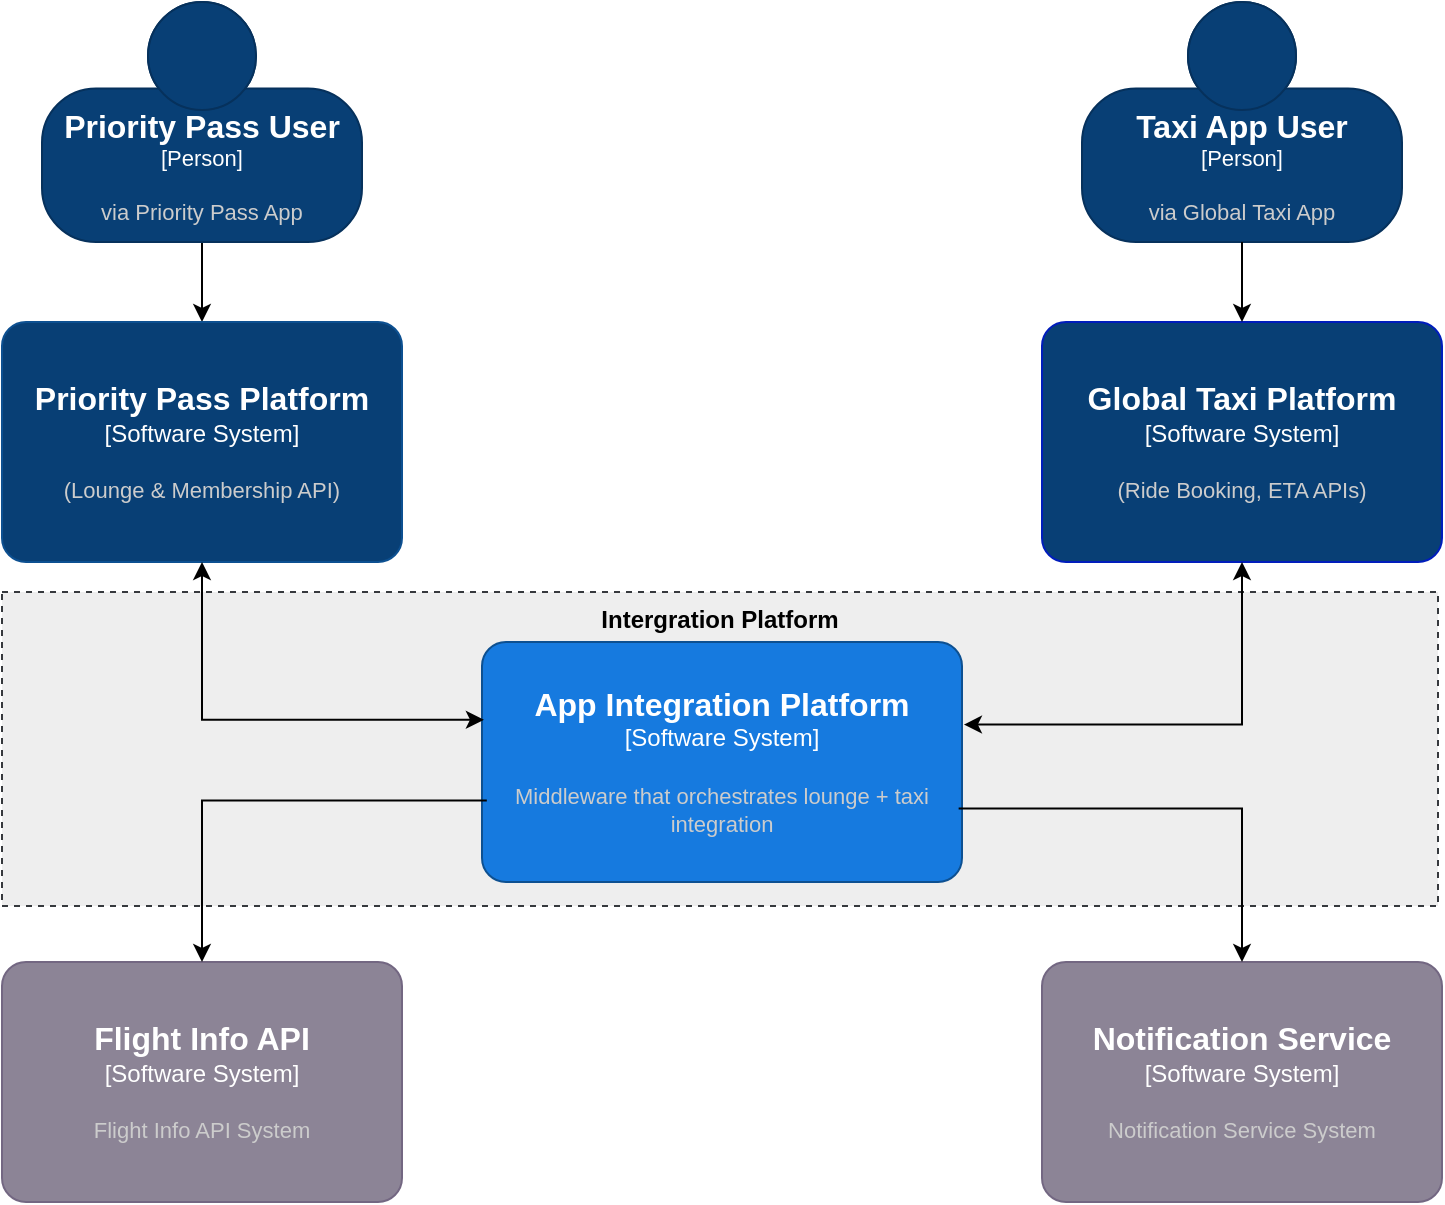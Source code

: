 <mxfile version="26.2.15" pages="3">
  <diagram name="Context" id="yVrRE9U0xkHryNs1dpXu">
    <mxGraphModel dx="1252" dy="784" grid="0" gridSize="10" guides="1" tooltips="1" connect="1" arrows="1" fold="1" page="1" pageScale="1" pageWidth="850" pageHeight="1100" math="0" shadow="0">
      <root>
        <mxCell id="0" />
        <mxCell id="1" parent="0" />
        <mxCell id="dwTEiR7a0EwV-tJmiW7N-1" value="Intergration Platform" style="rounded=0;whiteSpace=wrap;html=1;fillColor=#eeeeee;strokeColor=#36393d;dashed=1;verticalAlign=top;fontStyle=1" vertex="1" parent="1">
          <mxGeometry x="40" y="335" width="718" height="157" as="geometry" />
        </mxCell>
        <mxCell id="MIZiyKc636VFzg8JrYek-9" style="edgeStyle=orthogonalEdgeStyle;rounded=0;orthogonalLoop=1;jettySize=auto;html=1;" parent="1" source="MIZiyKc636VFzg8JrYek-2" target="MIZiyKc636VFzg8JrYek-5" edge="1">
          <mxGeometry relative="1" as="geometry" />
        </mxCell>
        <object placeholders="1" c4Name="Priority Pass User" c4Type="Person" c4Description="via Priority Pass App" label="&lt;font style=&quot;font-size: 16px&quot;&gt;&lt;b&gt;%c4Name%&lt;/b&gt;&lt;/font&gt;&lt;div&gt;[%c4Type%]&lt;/div&gt;&lt;br&gt;&lt;div&gt;&lt;font style=&quot;font-size: 11px&quot;&gt;&lt;font color=&quot;#cccccc&quot;&gt;%c4Description%&lt;/font&gt;&lt;/div&gt;" id="MIZiyKc636VFzg8JrYek-2">
          <mxCell style="html=1;fontSize=11;dashed=0;whiteSpace=wrap;fillColor=#083F75;strokeColor=#06315C;fontColor=#ffffff;shape=mxgraph.c4.person2;align=center;metaEdit=1;points=[[0.5,0,0],[1,0.5,0],[1,0.75,0],[0.75,1,0],[0.5,1,0],[0.25,1,0],[0,0.75,0],[0,0.5,0]];resizable=1;" parent="1" vertex="1">
            <mxGeometry x="60" y="40" width="160" height="120" as="geometry" />
          </mxCell>
        </object>
        <object placeholders="1" c4Name="App Integration Platform" c4Type="Software System" c4Description="Middleware that orchestrates lounge + taxi integration" label="&lt;font style=&quot;font-size: 16px&quot;&gt;&lt;b&gt;%c4Name%&lt;/b&gt;&lt;/font&gt;&lt;div&gt;[%c4Type%]&lt;/div&gt;&lt;br&gt;&lt;div&gt;&lt;font style=&quot;font-size: 11px&quot;&gt;&lt;font color=&quot;#cccccc&quot;&gt;%c4Description%&lt;/font&gt;&lt;/div&gt;" id="MIZiyKc636VFzg8JrYek-4">
          <mxCell style="rounded=1;whiteSpace=wrap;html=1;labelBackgroundColor=none;fillColor=light-dark(#167adf, #3294f3);fontColor=#ffffff;align=center;arcSize=10;strokeColor=#0D5091;metaEdit=1;resizable=1;points=[[0.25,0,0],[0.5,0,0],[0.75,0,0],[1,0.25,0],[1,0.5,0],[1,0.75,0],[0.75,1,0],[0.5,1,0],[0.25,1,0],[0,0.75,0],[0,0.5,0],[0,0.25,0]];" parent="1" vertex="1">
            <mxGeometry x="280" y="360" width="240" height="120" as="geometry" />
          </mxCell>
        </object>
        <object placeholders="1" c4Name="Priority Pass Platform" c4Type="Software System" c4Description="(Lounge &amp; Membership API)" label="&lt;font style=&quot;font-size: 16px&quot;&gt;&lt;b&gt;%c4Name%&lt;/b&gt;&lt;/font&gt;&lt;div&gt;[%c4Type%]&lt;/div&gt;&lt;br&gt;&lt;div&gt;&lt;font style=&quot;font-size: 11px&quot;&gt;&lt;font color=&quot;#cccccc&quot;&gt;%c4Description%&lt;/font&gt;&lt;/div&gt;" id="MIZiyKc636VFzg8JrYek-5">
          <mxCell style="rounded=1;whiteSpace=wrap;html=1;labelBackgroundColor=none;fillColor=light-dark(#083f75, #69aef2);fontColor=#ffffff;align=center;arcSize=10;strokeColor=#0D5091;metaEdit=1;resizable=1;points=[[0.25,0,0],[0.5,0,0],[0.75,0,0],[1,0.25,0],[1,0.5,0],[1,0.75,0],[0.75,1,0],[0.5,1,0],[0.25,1,0],[0,0.75,0],[0,0.5,0],[0,0.25,0]];verticalAlign=middle;fontFamily=Helvetica;fontSize=12;" parent="1" vertex="1">
            <mxGeometry x="40" y="200" width="200" height="120" as="geometry" />
          </mxCell>
        </object>
        <object placeholders="1" c4Name="Global Taxi Platform" c4Type="Software System" c4Description="(Ride Booking, ETA APIs)" label="&lt;font style=&quot;font-size: 16px&quot;&gt;&lt;b&gt;%c4Name%&lt;/b&gt;&lt;/font&gt;&lt;div&gt;[%c4Type%]&lt;/div&gt;&lt;br&gt;&lt;div&gt;&lt;font style=&quot;font-size: 11px&quot;&gt;&lt;font color=&quot;#cccccc&quot;&gt;%c4Description%&lt;/font&gt;&lt;/div&gt;" id="MIZiyKc636VFzg8JrYek-7">
          <mxCell style="rounded=1;whiteSpace=wrap;html=1;labelBackgroundColor=none;fillColor=light-dark(#083f75, #6db2ff);fontColor=#ffffff;align=center;arcSize=10;strokeColor=#001DBC;metaEdit=1;resizable=1;points=[[0.25,0,0],[0.5,0,0],[0.75,0,0],[1,0.25,0],[1,0.5,0],[1,0.75,0],[0.75,1,0],[0.5,1,0],[0.25,1,0],[0,0.75,0],[0,0.5,0],[0,0.25,0]];verticalAlign=middle;fontFamily=Helvetica;fontSize=12;" parent="1" vertex="1">
            <mxGeometry x="560" y="200" width="200" height="120" as="geometry" />
          </mxCell>
        </object>
        <object placeholders="1" c4Name="Taxi App User" c4Type="Person" c4Description="via Global Taxi App" label="&lt;font style=&quot;font-size: 16px&quot;&gt;&lt;b&gt;%c4Name%&lt;/b&gt;&lt;/font&gt;&lt;div&gt;[%c4Type%]&lt;/div&gt;&lt;br&gt;&lt;div&gt;&lt;font style=&quot;font-size: 11px&quot;&gt;&lt;font color=&quot;#cccccc&quot;&gt;%c4Description%&lt;/font&gt;&lt;/div&gt;" id="MIZiyKc636VFzg8JrYek-8">
          <mxCell style="html=1;fontSize=11;dashed=0;whiteSpace=wrap;fillColor=#083F75;strokeColor=#06315C;fontColor=#ffffff;shape=mxgraph.c4.person2;align=center;metaEdit=1;points=[[0.5,0,0],[1,0.5,0],[1,0.75,0],[0.75,1,0],[0.5,1,0],[0.25,1,0],[0,0.75,0],[0,0.5,0]];resizable=1;" parent="1" vertex="1">
            <mxGeometry x="580" y="40" width="160" height="120" as="geometry" />
          </mxCell>
        </object>
        <mxCell id="MIZiyKc636VFzg8JrYek-11" style="edgeStyle=orthogonalEdgeStyle;rounded=0;orthogonalLoop=1;jettySize=auto;html=1;entryX=0.004;entryY=0.324;entryDx=0;entryDy=0;entryPerimeter=0;startArrow=classic;startFill=1;exitX=0.5;exitY=1;exitDx=0;exitDy=0;exitPerimeter=0;" parent="1" source="MIZiyKc636VFzg8JrYek-5" target="MIZiyKc636VFzg8JrYek-4" edge="1">
          <mxGeometry relative="1" as="geometry" />
        </mxCell>
        <mxCell id="MIZiyKc636VFzg8JrYek-12" style="edgeStyle=orthogonalEdgeStyle;rounded=0;orthogonalLoop=1;jettySize=auto;html=1;entryX=0.5;entryY=0;entryDx=0;entryDy=0;entryPerimeter=0;" parent="1" source="MIZiyKc636VFzg8JrYek-8" target="MIZiyKc636VFzg8JrYek-7" edge="1">
          <mxGeometry relative="1" as="geometry" />
        </mxCell>
        <object placeholders="1" c4Name="Flight Info API" c4Type="Software System" c4Description="Flight Info API System" label="&lt;font style=&quot;font-size: 16px&quot;&gt;&lt;b&gt;%c4Name%&lt;/b&gt;&lt;/font&gt;&lt;div&gt;[%c4Type%]&lt;/div&gt;&lt;br&gt;&lt;div&gt;&lt;font style=&quot;font-size: 11px&quot;&gt;&lt;font color=&quot;#cccccc&quot;&gt;%c4Description%&lt;/font&gt;&lt;/div&gt;" id="MIZiyKc636VFzg8JrYek-13">
          <mxCell style="rounded=1;whiteSpace=wrap;html=1;labelBackgroundColor=none;fillColor=#8C8496;fontColor=#ffffff;align=center;arcSize=10;strokeColor=#736782;metaEdit=1;resizable=1;points=[[0.25,0,0],[0.5,0,0],[0.75,0,0],[1,0.25,0],[1,0.5,0],[1,0.75,0],[0.75,1,0],[0.5,1,0],[0.25,1,0],[0,0.75,0],[0,0.5,0],[0,0.25,0]];" parent="1" vertex="1">
            <mxGeometry x="40" y="520" width="200" height="120" as="geometry" />
          </mxCell>
        </object>
        <object placeholders="1" c4Name="Notification Service" c4Type="Software System" c4Description="Notification Service System" label="&lt;font style=&quot;font-size: 16px&quot;&gt;&lt;b&gt;%c4Name%&lt;/b&gt;&lt;/font&gt;&lt;div&gt;[%c4Type%]&lt;/div&gt;&lt;br&gt;&lt;div&gt;&lt;font style=&quot;font-size: 11px&quot;&gt;&lt;font color=&quot;#cccccc&quot;&gt;%c4Description%&lt;/font&gt;&lt;/div&gt;" id="MIZiyKc636VFzg8JrYek-14">
          <mxCell style="rounded=1;whiteSpace=wrap;html=1;labelBackgroundColor=none;fillColor=#8C8496;fontColor=#ffffff;align=center;arcSize=10;strokeColor=#736782;metaEdit=1;resizable=1;points=[[0.25,0,0],[0.5,0,0],[0.75,0,0],[1,0.25,0],[1,0.5,0],[1,0.75,0],[0.75,1,0],[0.5,1,0],[0.25,1,0],[0,0.75,0],[0,0.5,0],[0,0.25,0]];" parent="1" vertex="1">
            <mxGeometry x="560" y="520" width="200" height="120" as="geometry" />
          </mxCell>
        </object>
        <mxCell id="MIZiyKc636VFzg8JrYek-16" style="edgeStyle=orthogonalEdgeStyle;rounded=0;orthogonalLoop=1;jettySize=auto;html=1;entryX=0.5;entryY=0;entryDx=0;entryDy=0;entryPerimeter=0;exitX=0.993;exitY=0.694;exitDx=0;exitDy=0;exitPerimeter=0;" parent="1" source="MIZiyKc636VFzg8JrYek-4" target="MIZiyKc636VFzg8JrYek-14" edge="1">
          <mxGeometry relative="1" as="geometry" />
        </mxCell>
        <mxCell id="MIZiyKc636VFzg8JrYek-17" style="edgeStyle=orthogonalEdgeStyle;rounded=0;orthogonalLoop=1;jettySize=auto;html=1;exitX=0.01;exitY=0.66;exitDx=0;exitDy=0;exitPerimeter=0;entryX=0.5;entryY=0;entryDx=0;entryDy=0;entryPerimeter=0;" parent="1" source="MIZiyKc636VFzg8JrYek-4" target="MIZiyKc636VFzg8JrYek-13" edge="1">
          <mxGeometry relative="1" as="geometry" />
        </mxCell>
        <mxCell id="MIZiyKc636VFzg8JrYek-18" style="edgeStyle=orthogonalEdgeStyle;rounded=0;orthogonalLoop=1;jettySize=auto;html=1;entryX=1.004;entryY=0.344;entryDx=0;entryDy=0;entryPerimeter=0;exitX=0.5;exitY=1;exitDx=0;exitDy=0;exitPerimeter=0;startArrow=classic;startFill=1;" parent="1" source="MIZiyKc636VFzg8JrYek-7" target="MIZiyKc636VFzg8JrYek-4" edge="1">
          <mxGeometry relative="1" as="geometry" />
        </mxCell>
      </root>
    </mxGraphModel>
  </diagram>
  <diagram name="Container-Diagram" id="QTWIF_uvTh-P5eCi1F5J">
    <mxGraphModel dx="1873" dy="922" grid="0" gridSize="10" guides="1" tooltips="1" connect="1" arrows="1" fold="1" page="0" pageScale="1" pageWidth="850" pageHeight="1100" math="0" shadow="0">
      <root>
        <mxCell id="iaBq63HRWIzzUxnHoeDe-0" />
        <mxCell id="iaBq63HRWIzzUxnHoeDe-1" parent="iaBq63HRWIzzUxnHoeDe-0" />
        <mxCell id="J3R2VgDhajD4dBMp-8DX-2" value="&lt;b&gt;&lt;font style=&quot;font-size: 16px;&quot;&gt;App Integration Platform&lt;/font&gt;&lt;/b&gt;" style="rounded=0;whiteSpace=wrap;html=1;verticalAlign=top;fillColor=#f5f5f5;fontColor=#333333;strokeColor=#666666;strokeWidth=0.5;align=left;" parent="iaBq63HRWIzzUxnHoeDe-1" vertex="1">
          <mxGeometry x="-8" y="199" width="880" height="610" as="geometry" />
        </mxCell>
        <object placeholders="1" c4Name="Priority Pass Platform" c4Type="Software System" c4Description="" label="&lt;font style=&quot;font-size: 16px&quot;&gt;&lt;b&gt;%c4Name%&lt;/b&gt;&lt;/font&gt;&lt;div&gt;[%c4Type%]&lt;/div&gt;&lt;br&gt;&lt;div&gt;&lt;font style=&quot;font-size: 11px&quot;&gt;&lt;font color=&quot;#cccccc&quot;&gt;%c4Description%&lt;/font&gt;&lt;/div&gt;" id="iaBq63HRWIzzUxnHoeDe-5">
          <mxCell style="rounded=1;whiteSpace=wrap;html=1;labelBackgroundColor=none;fillColor=#1061B0;fontColor=#ffffff;align=center;arcSize=10;strokeColor=#0D5091;metaEdit=1;resizable=1;points=[[0.25,0,0],[0.5,0,0],[0.75,0,0],[1,0.25,0],[1,0.5,0],[1,0.75,0],[0.75,1,0],[0.5,1,0],[0.25,1,0],[0,0.75,0],[0,0.5,0],[0,0.25,0]];verticalAlign=middle;fontFamily=Helvetica;fontSize=12;" parent="iaBq63HRWIzzUxnHoeDe-1" vertex="1">
            <mxGeometry x="40" y="40" width="160" height="80" as="geometry" />
          </mxCell>
        </object>
        <object placeholders="1" c4Name="Global Taxi Platform" c4Type="Software System" c4Description="" label="&lt;font style=&quot;font-size: 16px&quot;&gt;&lt;b&gt;%c4Name%&lt;/b&gt;&lt;/font&gt;&lt;div&gt;[%c4Type%]&lt;/div&gt;&lt;br&gt;&lt;div&gt;&lt;font style=&quot;font-size: 11px&quot;&gt;&lt;font color=&quot;#cccccc&quot;&gt;%c4Description%&lt;/font&gt;&lt;/div&gt;" id="iaBq63HRWIzzUxnHoeDe-6">
          <mxCell style="rounded=1;whiteSpace=wrap;html=1;labelBackgroundColor=none;fillColor=#1061B0;fontColor=#ffffff;align=center;arcSize=10;strokeColor=#0D5091;metaEdit=1;resizable=1;points=[[0.25,0,0],[0.5,0,0],[0.75,0,0],[1,0.25,0],[1,0.5,0],[1,0.75,0],[0.75,1,0],[0.5,1,0],[0.25,1,0],[0,0.75,0],[0,0.5,0],[0,0.25,0]];verticalAlign=middle;fontFamily=Helvetica;fontSize=12;" parent="iaBq63HRWIzzUxnHoeDe-1" vertex="1">
            <mxGeometry x="638" y="40" width="160" height="80" as="geometry" />
          </mxCell>
        </object>
        <object placeholders="1" c4Name="Flight Info API" c4Type="Software System" c4Description="" label="&lt;font style=&quot;font-size: 16px&quot;&gt;&lt;b&gt;%c4Name%&lt;/b&gt;&lt;/font&gt;&lt;div&gt;[%c4Type%]&lt;/div&gt;&lt;br&gt;&lt;div&gt;&lt;font style=&quot;font-size: 11px&quot;&gt;&lt;font color=&quot;#cccccc&quot;&gt;%c4Description%&lt;/font&gt;&lt;/div&gt;" id="iaBq63HRWIzzUxnHoeDe-10">
          <mxCell style="rounded=1;whiteSpace=wrap;html=1;labelBackgroundColor=none;fillColor=#8C8496;fontColor=#ffffff;align=center;arcSize=10;strokeColor=#736782;metaEdit=1;resizable=1;points=[[0.25,0,0],[0.5,0,0],[0.75,0,0],[1,0.25,0],[1,0.5,0],[1,0.75,0],[0.75,1,0],[0.5,1,0],[0.25,1,0],[0,0.75,0],[0,0.5,0],[0,0.25,0]];" parent="iaBq63HRWIzzUxnHoeDe-1" vertex="1">
            <mxGeometry x="60" y="841" width="160" height="80" as="geometry" />
          </mxCell>
        </object>
        <object placeholders="1" c4Name="Notification Service" c4Type="Software System" c4Description="" label="&lt;font style=&quot;font-size: 16px&quot;&gt;&lt;b&gt;%c4Name%&lt;/b&gt;&lt;/font&gt;&lt;div&gt;[%c4Type%]&lt;/div&gt;&lt;br&gt;&lt;div&gt;&lt;font style=&quot;font-size: 11px&quot;&gt;&lt;font color=&quot;#cccccc&quot;&gt;%c4Description%&lt;/font&gt;&lt;/div&gt;" id="iaBq63HRWIzzUxnHoeDe-11">
          <mxCell style="rounded=1;whiteSpace=wrap;html=1;labelBackgroundColor=none;fillColor=#8C8496;fontColor=#ffffff;align=center;arcSize=10;strokeColor=#736782;metaEdit=1;resizable=1;points=[[0.25,0,0],[0.5,0,0],[0.75,0,0],[1,0.25,0],[1,0.5,0],[1,0.75,0],[0.75,1,0],[0.5,1,0],[0.25,1,0],[0,0.75,0],[0,0.5,0],[0,0.25,0]];" parent="iaBq63HRWIzzUxnHoeDe-1" vertex="1">
            <mxGeometry x="640" y="841" width="160" height="80" as="geometry" />
          </mxCell>
        </object>
        <object placeholders="1" c4Name="API Gateway" c4Type="Container" c4Technology="e.g. AWS API Gateway" c4Description="Entry point for all external integrations; handles auth/routing" label="&lt;font style=&quot;font-size: 16px&quot;&gt;&lt;b&gt;%c4Name%&lt;/b&gt;&lt;/font&gt;&lt;div&gt;[%c4Type%: %c4Technology%]&lt;/div&gt;&lt;br&gt;&lt;div&gt;&lt;font style=&quot;font-size: 11px&quot;&gt;&lt;font color=&quot;#E6E6E6&quot;&gt;%c4Description%&lt;/font&gt;&lt;/div&gt;" id="J3R2VgDhajD4dBMp-8DX-3">
          <mxCell style="rounded=1;whiteSpace=wrap;html=1;fontSize=11;labelBackgroundColor=none;fillColor=#23A2D9;fontColor=#ffffff;align=center;arcSize=10;strokeColor=#0E7DAD;metaEdit=1;resizable=1;points=[[0.25,0,0],[0.5,0,0],[0.75,0,0],[1,0.25,0],[1,0.5,0],[1,0.75,0],[0.75,1,0],[0.5,1,0],[0.25,1,0],[0,0.75,0],[0,0.5,0],[0,0.25,0]];" parent="iaBq63HRWIzzUxnHoeDe-1" vertex="1">
            <mxGeometry x="320" y="360" width="200" height="80" as="geometry" />
          </mxCell>
        </object>
        <object placeholders="1" c4Name="Authentication Service&#x9;" c4Type="Container" c4Technology="e.g. AWS Incognito" c4Description="Manages user/system authentication" label="&lt;font style=&quot;font-size: 16px&quot;&gt;&lt;b&gt;%c4Name%&lt;/b&gt;&lt;/font&gt;&lt;div&gt;[%c4Type%: %c4Technology%]&lt;/div&gt;&lt;br&gt;&lt;div&gt;&lt;font style=&quot;font-size: 11px&quot;&gt;&lt;font color=&quot;#E6E6E6&quot;&gt;%c4Description%&lt;/font&gt;&lt;/div&gt;" id="J3R2VgDhajD4dBMp-8DX-4">
          <mxCell style="rounded=1;whiteSpace=wrap;html=1;fontSize=11;labelBackgroundColor=none;fillColor=#23A2D9;fontColor=#ffffff;align=center;arcSize=10;strokeColor=#0E7DAD;metaEdit=1;resizable=1;points=[[0.25,0,0],[0.5,0,0],[0.75,0,0],[1,0.25,0],[1,0.5,0],[1,0.75,0],[0.75,1,0],[0.5,1,0],[0.25,1,0],[0,0.75,0],[0,0.5,0],[0,0.25,0]];" parent="iaBq63HRWIzzUxnHoeDe-1" vertex="1">
            <mxGeometry x="40" y="240" width="200" height="80" as="geometry" />
          </mxCell>
        </object>
        <object placeholders="1" c4Name="Taxi Inventory Service" c4Type="Container" c4Technology="e.g. AWS Lambda" c4Description="Syncs available ride details" label="&lt;font style=&quot;font-size: 16px&quot;&gt;&lt;b&gt;%c4Name%&lt;/b&gt;&lt;/font&gt;&lt;div&gt;[%c4Type%: %c4Technology%]&lt;/div&gt;&lt;br&gt;&lt;div&gt;&lt;font style=&quot;font-size: 11px&quot;&gt;&lt;font color=&quot;#E6E6E6&quot;&gt;%c4Description%&lt;/font&gt;&lt;/div&gt;" id="J3R2VgDhajD4dBMp-8DX-5">
          <mxCell style="rounded=1;whiteSpace=wrap;html=1;fontSize=11;labelBackgroundColor=none;fillColor=#23A2D9;fontColor=#ffffff;align=center;arcSize=10;strokeColor=#0E7DAD;metaEdit=1;resizable=1;points=[[0.25,0,0],[0.5,0,0],[0.75,0,0],[1,0.25,0],[1,0.5,0],[1,0.75,0],[0.75,1,0],[0.5,1,0],[0.25,1,0],[0,0.75,0],[0,0.5,0],[0,0.25,0]];" parent="iaBq63HRWIzzUxnHoeDe-1" vertex="1">
            <mxGeometry x="600" y="240" width="200" height="80" as="geometry" />
          </mxCell>
        </object>
        <object placeholders="1" c4Name="Lounge Inventory Service" c4Type="Container" c4Technology="e.g. AWS Lambda" c4Description="Syncs lounges from Priority Pass" label="&lt;font style=&quot;font-size: 16px&quot;&gt;&lt;b&gt;%c4Name%&lt;/b&gt;&lt;/font&gt;&lt;div&gt;[%c4Type%: %c4Technology%]&lt;/div&gt;&lt;br&gt;&lt;div&gt;&lt;font style=&quot;font-size: 11px&quot;&gt;&lt;font color=&quot;#E6E6E6&quot;&gt;%c4Description%&lt;/font&gt;&lt;/div&gt;" id="J3R2VgDhajD4dBMp-8DX-6">
          <mxCell style="rounded=1;whiteSpace=wrap;html=1;fontSize=11;labelBackgroundColor=none;fillColor=#23A2D9;fontColor=#ffffff;align=center;arcSize=10;strokeColor=#0E7DAD;metaEdit=1;resizable=1;points=[[0.25,0,0],[0.5,0,0],[0.75,0,0],[1,0.25,0],[1,0.5,0],[1,0.75,0],[0.75,1,0],[0.5,1,0],[0.25,1,0],[0,0.75,0],[0,0.5,0],[0,0.25,0]];" parent="iaBq63HRWIzzUxnHoeDe-1" vertex="1">
            <mxGeometry x="40" y="360" width="200" height="80" as="geometry" />
          </mxCell>
        </object>
        <object placeholders="1" c4Name="Internal Data Store" c4Type="Container" c4Technology="e.g. RDS for PostgreSQL, Redis Cache" c4Description="Stores Data like data like synced inventories, booking logs, etc." label="&lt;font style=&quot;font-size: 16px&quot;&gt;&lt;b&gt;%c4Name%&lt;/b&gt;&lt;/font&gt;&lt;div&gt;[%c4Type%:&amp;nbsp;%c4Technology%]&lt;/div&gt;&lt;br&gt;&lt;div&gt;&lt;font style=&quot;font-size: 11px&quot;&gt;&lt;font color=&quot;#E6E6E6&quot;&gt;%c4Description%&lt;/font&gt;&lt;/div&gt;" id="J3R2VgDhajD4dBMp-8DX-7">
          <mxCell style="shape=cylinder3;size=15;whiteSpace=wrap;html=1;boundedLbl=1;rounded=0;labelBackgroundColor=none;fillColor=#23A2D9;fontSize=12;fontColor=#ffffff;align=center;strokeColor=#0E7DAD;metaEdit=1;points=[[0.5,0,0],[1,0.25,0],[1,0.5,0],[1,0.75,0],[0.5,1,0],[0,0.75,0],[0,0.5,0],[0,0.25,0]];resizable=1;" parent="iaBq63HRWIzzUxnHoeDe-1" vertex="1">
            <mxGeometry x="320" y="530" width="200" height="140" as="geometry" />
          </mxCell>
        </object>
        <mxCell id="J3R2VgDhajD4dBMp-8DX-25" style="edgeStyle=orthogonalEdgeStyle;rounded=0;orthogonalLoop=1;jettySize=auto;html=1;exitX=0.601;exitY=0.915;exitDx=0;exitDy=0;exitPerimeter=0;jumpStyle=arc;" parent="iaBq63HRWIzzUxnHoeDe-1" source="J3R2VgDhajD4dBMp-8DX-8" target="iaBq63HRWIzzUxnHoeDe-11" edge="1">
          <mxGeometry relative="1" as="geometry" />
        </mxCell>
        <object placeholders="1" c4Name="Notification Dispatcher" c4Type="Container" c4Technology="e.g. AWS SNS" c4Description="Sends notifications" label="&lt;font style=&quot;font-size: 16px&quot;&gt;&lt;b&gt;%c4Name%&lt;/b&gt;&lt;/font&gt;&lt;div&gt;[%c4Type%: %c4Technology%]&lt;/div&gt;&lt;br&gt;&lt;div&gt;&lt;font style=&quot;font-size: 11px&quot;&gt;&lt;font color=&quot;#E6E6E6&quot;&gt;%c4Description%&lt;/font&gt;&lt;/div&gt;" id="J3R2VgDhajD4dBMp-8DX-8">
          <mxCell style="rounded=1;whiteSpace=wrap;html=1;fontSize=11;labelBackgroundColor=none;fillColor=#23A2D9;fontColor=#ffffff;align=center;arcSize=10;strokeColor=#0E7DAD;metaEdit=1;resizable=1;points=[[0.25,0,0],[0.5,0,0],[0.75,0,0],[1,0.25,0],[1,0.5,0],[1,0.75,0],[0.75,1,0],[0.5,1,0],[0.25,1,0],[0,0.75,0],[0,0.5,0],[0,0.25,0]];" parent="iaBq63HRWIzzUxnHoeDe-1" vertex="1">
            <mxGeometry x="600" y="480" width="200" height="80" as="geometry" />
          </mxCell>
        </object>
        <mxCell id="J3R2VgDhajD4dBMp-8DX-30" style="edgeStyle=orthogonalEdgeStyle;rounded=0;orthogonalLoop=1;jettySize=auto;html=1;entryX=0.022;entryY=0.314;entryDx=0;entryDy=0;entryPerimeter=0;dashed=1;" parent="iaBq63HRWIzzUxnHoeDe-1" source="J3R2VgDhajD4dBMp-8DX-9" target="J3R2VgDhajD4dBMp-8DX-7" edge="1">
          <mxGeometry relative="1" as="geometry">
            <Array as="points">
              <mxPoint x="200" y="574" />
            </Array>
          </mxGeometry>
        </mxCell>
        <object placeholders="1" c4Name="Flight ETA Recommender" c4Type="Container" c4Technology="e.g. AWS Lambda" c4Description="Pulls flight status and suggests optimal departure time" label="&lt;font style=&quot;font-size: 16px&quot;&gt;&lt;b&gt;%c4Name%&lt;/b&gt;&lt;/font&gt;&lt;div&gt;[%c4Type%: %c4Technology%]&lt;/div&gt;&lt;br&gt;&lt;div&gt;&lt;font style=&quot;font-size: 11px&quot;&gt;&lt;font color=&quot;#E6E6E6&quot;&gt;%c4Description%&lt;/font&gt;&lt;/div&gt;" id="J3R2VgDhajD4dBMp-8DX-9">
          <mxCell style="rounded=1;whiteSpace=wrap;html=1;fontSize=11;labelBackgroundColor=none;fillColor=#23A2D9;fontColor=#ffffff;align=center;arcSize=10;strokeColor=#0E7DAD;metaEdit=1;resizable=1;points=[[0.25,0,0],[0.5,0,0],[0.75,0,0],[1,0.25,0],[1,0.5,0],[1,0.75,0],[0.75,1,0],[0.5,1,0],[0.25,1,0],[0,0.75,0],[0,0.5,0],[0,0.25,0]];" parent="iaBq63HRWIzzUxnHoeDe-1" vertex="1">
            <mxGeometry x="40" y="480" width="200" height="80" as="geometry" />
          </mxCell>
        </object>
        <mxCell id="J3R2VgDhajD4dBMp-8DX-35" style="edgeStyle=orthogonalEdgeStyle;rounded=0;orthogonalLoop=1;jettySize=auto;html=1;" parent="iaBq63HRWIzzUxnHoeDe-1" source="J3R2VgDhajD4dBMp-8DX-11" target="J3R2VgDhajD4dBMp-8DX-8" edge="1">
          <mxGeometry relative="1" as="geometry" />
        </mxCell>
        <object placeholders="1" c4Name="Booking Orchestrator" c4Type="Container" c4Technology="e.g. AWS Lambda" c4Description="Coordinates ride booking across systems" label="&lt;font style=&quot;font-size: 16px&quot;&gt;&lt;b&gt;%c4Name%&lt;/b&gt;&lt;/font&gt;&lt;div&gt;[%c4Type%: %c4Technology%]&lt;/div&gt;&lt;br&gt;&lt;div&gt;&lt;font style=&quot;font-size: 11px&quot;&gt;&lt;font color=&quot;#E6E6E6&quot;&gt;%c4Description%&lt;/font&gt;&lt;/div&gt;" id="J3R2VgDhajD4dBMp-8DX-11">
          <mxCell style="rounded=1;whiteSpace=wrap;html=1;fontSize=11;labelBackgroundColor=none;fillColor=#23A2D9;fontColor=#ffffff;align=center;arcSize=10;strokeColor=#0E7DAD;metaEdit=1;resizable=1;points=[[0.25,0,0],[0.5,0,0],[0.75,0,0],[1,0.25,0],[1,0.5,0],[1,0.75,0],[0.75,1,0],[0.5,1,0],[0.25,1,0],[0,0.75,0],[0,0.5,0],[0,0.25,0]];" parent="iaBq63HRWIzzUxnHoeDe-1" vertex="1">
            <mxGeometry x="600" y="360" width="200" height="80" as="geometry" />
          </mxCell>
        </object>
        <mxCell id="J3R2VgDhajD4dBMp-8DX-12" style="edgeStyle=orthogonalEdgeStyle;rounded=0;orthogonalLoop=1;jettySize=auto;html=1;entryX=0.75;entryY=0;entryDx=0;entryDy=0;entryPerimeter=0;startArrow=none;startFill=0;" parent="iaBq63HRWIzzUxnHoeDe-1" source="iaBq63HRWIzzUxnHoeDe-6" target="J3R2VgDhajD4dBMp-8DX-3" edge="1">
          <mxGeometry relative="1" as="geometry" />
        </mxCell>
        <mxCell id="J3R2VgDhajD4dBMp-8DX-13" style="edgeStyle=orthogonalEdgeStyle;rounded=0;orthogonalLoop=1;jettySize=auto;html=1;entryX=0.25;entryY=0;entryDx=0;entryDy=0;entryPerimeter=0;startArrow=none;startFill=0;" parent="iaBq63HRWIzzUxnHoeDe-1" source="iaBq63HRWIzzUxnHoeDe-5" target="J3R2VgDhajD4dBMp-8DX-3" edge="1">
          <mxGeometry relative="1" as="geometry" />
        </mxCell>
        <mxCell id="J3R2VgDhajD4dBMp-8DX-14" style="edgeStyle=orthogonalEdgeStyle;rounded=0;orthogonalLoop=1;jettySize=auto;html=1;exitX=1;exitY=0.25;exitDx=0;exitDy=0;exitPerimeter=0;" parent="iaBq63HRWIzzUxnHoeDe-1" source="J3R2VgDhajD4dBMp-8DX-3" target="J3R2VgDhajD4dBMp-8DX-5" edge="1">
          <mxGeometry relative="1" as="geometry">
            <Array as="points">
              <mxPoint x="560" y="380" />
              <mxPoint x="560" y="280" />
            </Array>
          </mxGeometry>
        </mxCell>
        <mxCell id="J3R2VgDhajD4dBMp-8DX-15" style="edgeStyle=orthogonalEdgeStyle;rounded=0;orthogonalLoop=1;jettySize=auto;html=1;exitX=0;exitY=0.5;exitDx=0;exitDy=0;exitPerimeter=0;" parent="iaBq63HRWIzzUxnHoeDe-1" source="J3R2VgDhajD4dBMp-8DX-3" target="J3R2VgDhajD4dBMp-8DX-6" edge="1">
          <mxGeometry relative="1" as="geometry" />
        </mxCell>
        <mxCell id="J3R2VgDhajD4dBMp-8DX-16" style="edgeStyle=orthogonalEdgeStyle;rounded=0;orthogonalLoop=1;jettySize=auto;html=1;entryX=1;entryY=0.5;entryDx=0;entryDy=0;entryPerimeter=0;exitX=0;exitY=0.25;exitDx=0;exitDy=0;exitPerimeter=0;" parent="iaBq63HRWIzzUxnHoeDe-1" source="J3R2VgDhajD4dBMp-8DX-3" target="J3R2VgDhajD4dBMp-8DX-4" edge="1">
          <mxGeometry relative="1" as="geometry" />
        </mxCell>
        <mxCell id="J3R2VgDhajD4dBMp-8DX-19" style="edgeStyle=orthogonalEdgeStyle;rounded=0;orthogonalLoop=1;jettySize=auto;html=1;entryX=0;entryY=0.5;entryDx=0;entryDy=0;entryPerimeter=0;" parent="iaBq63HRWIzzUxnHoeDe-1" source="J3R2VgDhajD4dBMp-8DX-3" target="J3R2VgDhajD4dBMp-8DX-11" edge="1">
          <mxGeometry relative="1" as="geometry" />
        </mxCell>
        <mxCell id="J3R2VgDhajD4dBMp-8DX-20" style="edgeStyle=orthogonalEdgeStyle;rounded=0;orthogonalLoop=1;jettySize=auto;html=1;entryX=1;entryY=0.5;entryDx=0;entryDy=0;entryPerimeter=0;jumpStyle=arc;" parent="iaBq63HRWIzzUxnHoeDe-1" source="J3R2VgDhajD4dBMp-8DX-11" target="iaBq63HRWIzzUxnHoeDe-6" edge="1">
          <mxGeometry relative="1" as="geometry">
            <Array as="points">
              <mxPoint x="820" y="400" />
              <mxPoint x="820" y="80" />
            </Array>
          </mxGeometry>
        </mxCell>
        <mxCell id="J3R2VgDhajD4dBMp-8DX-23" style="edgeStyle=orthogonalEdgeStyle;rounded=0;orthogonalLoop=1;jettySize=auto;html=1;entryX=0.995;entryY=0.686;entryDx=0;entryDy=0;entryPerimeter=0;jumpStyle=arc;dashed=1;jumpSize=13;" parent="iaBq63HRWIzzUxnHoeDe-1" source="J3R2VgDhajD4dBMp-8DX-11" target="J3R2VgDhajD4dBMp-8DX-7" edge="1">
          <mxGeometry relative="1" as="geometry">
            <Array as="points">
              <mxPoint x="820" y="420" />
              <mxPoint x="820" y="626" />
            </Array>
          </mxGeometry>
        </mxCell>
        <mxCell id="J3R2VgDhajD4dBMp-8DX-24" style="edgeStyle=orthogonalEdgeStyle;rounded=0;orthogonalLoop=1;jettySize=auto;html=1;entryX=1;entryY=0.5;entryDx=0;entryDy=0;entryPerimeter=0;curved=0;exitX=0.383;exitY=1.001;exitDx=0;exitDy=0;exitPerimeter=0;dashed=1;" parent="iaBq63HRWIzzUxnHoeDe-1" source="J3R2VgDhajD4dBMp-8DX-8" target="J3R2VgDhajD4dBMp-8DX-7" edge="1">
          <mxGeometry relative="1" as="geometry" />
        </mxCell>
        <mxCell id="J3R2VgDhajD4dBMp-8DX-27" style="edgeStyle=orthogonalEdgeStyle;rounded=0;orthogonalLoop=1;jettySize=auto;html=1;entryX=1.003;entryY=0.827;entryDx=0;entryDy=0;entryPerimeter=0;dashed=1;jumpStyle=arc;jumpSize=12;" parent="iaBq63HRWIzzUxnHoeDe-1" source="J3R2VgDhajD4dBMp-8DX-5" target="J3R2VgDhajD4dBMp-8DX-7" edge="1">
          <mxGeometry relative="1" as="geometry">
            <Array as="points">
              <mxPoint x="840" y="280" />
              <mxPoint x="840" y="646" />
            </Array>
          </mxGeometry>
        </mxCell>
        <mxCell id="J3R2VgDhajD4dBMp-8DX-28" style="edgeStyle=orthogonalEdgeStyle;rounded=0;orthogonalLoop=1;jettySize=auto;html=1;entryX=1;entryY=0.25;entryDx=0;entryDy=0;entryPerimeter=0;exitX=0;exitY=0.75;exitDx=0;exitDy=0;exitPerimeter=0;" parent="iaBq63HRWIzzUxnHoeDe-1" source="J3R2VgDhajD4dBMp-8DX-3" target="J3R2VgDhajD4dBMp-8DX-9" edge="1">
          <mxGeometry relative="1" as="geometry">
            <Array as="points">
              <mxPoint x="280" y="420" />
              <mxPoint x="280" y="500" />
            </Array>
          </mxGeometry>
        </mxCell>
        <mxCell id="J3R2VgDhajD4dBMp-8DX-29" style="edgeStyle=orthogonalEdgeStyle;rounded=0;orthogonalLoop=1;jettySize=auto;html=1;entryX=0.5;entryY=0;entryDx=0;entryDy=0;entryPerimeter=0;" parent="iaBq63HRWIzzUxnHoeDe-1" source="J3R2VgDhajD4dBMp-8DX-9" target="iaBq63HRWIzzUxnHoeDe-10" edge="1">
          <mxGeometry relative="1" as="geometry" />
        </mxCell>
        <mxCell id="J3R2VgDhajD4dBMp-8DX-31" style="edgeStyle=orthogonalEdgeStyle;rounded=0;orthogonalLoop=1;jettySize=auto;html=1;entryX=0;entryY=0.5;entryDx=0;entryDy=0;entryPerimeter=0;jumpStyle=arc;exitX=0;exitY=0.75;exitDx=0;exitDy=0;exitPerimeter=0;dashed=1;" parent="iaBq63HRWIzzUxnHoeDe-1" source="J3R2VgDhajD4dBMp-8DX-6" target="J3R2VgDhajD4dBMp-8DX-7" edge="1">
          <mxGeometry relative="1" as="geometry">
            <Array as="points">
              <mxPoint x="20" y="420" />
              <mxPoint x="20" y="600" />
            </Array>
          </mxGeometry>
        </mxCell>
        <mxCell id="J3R2VgDhajD4dBMp-8DX-32" style="edgeStyle=orthogonalEdgeStyle;rounded=0;orthogonalLoop=1;jettySize=auto;html=1;entryX=0;entryY=0.5;entryDx=0;entryDy=0;entryPerimeter=0;" parent="iaBq63HRWIzzUxnHoeDe-1" source="J3R2VgDhajD4dBMp-8DX-6" target="iaBq63HRWIzzUxnHoeDe-5" edge="1">
          <mxGeometry relative="1" as="geometry">
            <Array as="points">
              <mxPoint x="20" y="400" />
              <mxPoint x="20" y="80" />
            </Array>
          </mxGeometry>
        </mxCell>
        <mxCell id="J3R2VgDhajD4dBMp-8DX-33" style="edgeStyle=orthogonalEdgeStyle;rounded=0;orthogonalLoop=1;jettySize=auto;html=1;entryX=0.194;entryY=-0.009;entryDx=0;entryDy=0;entryPerimeter=0;jumpStyle=arc;" parent="iaBq63HRWIzzUxnHoeDe-1" source="J3R2VgDhajD4dBMp-8DX-6" target="J3R2VgDhajD4dBMp-8DX-8" edge="1">
          <mxGeometry relative="1" as="geometry">
            <Array as="points">
              <mxPoint x="140" y="460" />
              <mxPoint x="639" y="460" />
            </Array>
          </mxGeometry>
        </mxCell>
        <mxCell id="J3R2VgDhajD4dBMp-8DX-34" style="edgeStyle=orthogonalEdgeStyle;rounded=0;orthogonalLoop=1;jettySize=auto;html=1;entryX=0;entryY=0.5;entryDx=0;entryDy=0;entryPerimeter=0;" parent="iaBq63HRWIzzUxnHoeDe-1" source="J3R2VgDhajD4dBMp-8DX-9" target="J3R2VgDhajD4dBMp-8DX-8" edge="1">
          <mxGeometry relative="1" as="geometry" />
        </mxCell>
        <mxCell id="J3R2VgDhajD4dBMp-8DX-38" style="edgeStyle=orthogonalEdgeStyle;rounded=0;orthogonalLoop=1;jettySize=auto;html=1;" parent="iaBq63HRWIzzUxnHoeDe-1" source="J3R2VgDhajD4dBMp-8DX-37" target="J3R2VgDhajD4dBMp-8DX-7" edge="1">
          <mxGeometry relative="1" as="geometry" />
        </mxCell>
        <object placeholders="1" c4Name="Admin &amp; Dashboard" c4Type="Container" c4Technology="e.g. React" c4Description="Administrative Functions/Dashboards" label="&lt;font style=&quot;font-size: 16px&quot;&gt;&lt;b&gt;%c4Name%&lt;/b&gt;&lt;/font&gt;&lt;div&gt;[%c4Type%: %c4Technology%]&lt;/div&gt;&lt;br&gt;&lt;div&gt;&lt;font style=&quot;font-size: 11px&quot;&gt;&lt;font color=&quot;#E6E6E6&quot;&gt;%c4Description%&lt;/font&gt;&lt;/div&gt;" id="J3R2VgDhajD4dBMp-8DX-37">
          <mxCell style="rounded=1;whiteSpace=wrap;html=1;fontSize=11;labelBackgroundColor=none;fillColor=#23A2D9;fontColor=#ffffff;align=center;arcSize=10;strokeColor=#0E7DAD;metaEdit=1;resizable=1;points=[[0.25,0,0],[0.5,0,0],[0.75,0,0],[1,0.25,0],[1,0.5,0],[1,0.75,0],[0.75,1,0],[0.5,1,0],[0.25,1,0],[0,0.75,0],[0,0.5,0],[0,0.25,0]];" parent="iaBq63HRWIzzUxnHoeDe-1" vertex="1">
            <mxGeometry x="320" y="720" width="200" height="80" as="geometry" />
          </mxCell>
        </object>
        <mxCell id="y9bXtzrCe2QxArvob7oN-3" style="edgeStyle=orthogonalEdgeStyle;rounded=0;orthogonalLoop=1;jettySize=auto;html=1;entryX=0.594;entryY=-0.004;entryDx=0;entryDy=0;entryPerimeter=0;" parent="iaBq63HRWIzzUxnHoeDe-1" source="iaBq63HRWIzzUxnHoeDe-6" target="J3R2VgDhajD4dBMp-8DX-5" edge="1">
          <mxGeometry relative="1" as="geometry" />
        </mxCell>
      </root>
    </mxGraphModel>
  </diagram>
  <diagram id="hxKUn1GcoSNZ8Mr464qj" name="Component-Diagram">
    <mxGraphModel dx="1252" dy="784" grid="0" gridSize="10" guides="1" tooltips="1" connect="1" arrows="1" fold="1" page="0" pageScale="1" pageWidth="850" pageHeight="1100" math="0" shadow="0">
      <root>
        <mxCell id="0" />
        <mxCell id="1" parent="0" />
        <mxCell id="8n1j2MH3Z2ix3Bd-l0Cs-1" value="&lt;b&gt;&lt;font style=&quot;font-size: 14px;&quot;&gt;Booking Orchestrator Service&lt;/font&gt;&lt;/b&gt;" style="rounded=0;whiteSpace=wrap;html=1;verticalAlign=top;align=left;strokeWidth=0.5;fillColor=#f5f5f5;fontColor=#333333;strokeColor=#666666;" vertex="1" parent="1">
          <mxGeometry y="120" width="840" height="500" as="geometry" />
        </mxCell>
        <mxCell id="KwagXxQe6XlHq2EDbfLU-12" style="edgeStyle=orthogonalEdgeStyle;rounded=0;orthogonalLoop=1;jettySize=auto;html=1;" edge="1" parent="1" source="8n1j2MH3Z2ix3Bd-l0Cs-2" target="avT_0uygnHA06j82aNAr-3">
          <mxGeometry relative="1" as="geometry" />
        </mxCell>
        <object placeholders="1" c4Name="Booking Controller" c4Type="Component" c4Technology="AWS Lambda (Node.js)" c4Description="Entry point for booking requests via API Gateway" label="&lt;font style=&quot;font-size: 16px&quot;&gt;&lt;b&gt;%c4Name%&lt;/b&gt;&lt;/font&gt;&lt;div&gt;[%c4Type%: %c4Technology%]&lt;/div&gt;&lt;br&gt;&lt;div&gt;&lt;font style=&quot;font-size: 11px&quot;&gt;%c4Description%&lt;/font&gt;&lt;/div&gt;" id="8n1j2MH3Z2ix3Bd-l0Cs-2">
          <mxCell style="rounded=1;whiteSpace=wrap;html=1;labelBackgroundColor=none;fillColor=#63BEF2;fontColor=#ffffff;align=center;arcSize=6;strokeColor=#2086C9;metaEdit=1;resizable=1;points=[[0.25,0,0],[0.5,0,0],[0.75,0,0],[1,0.25,0],[1,0.5,0],[1,0.75,0],[0.75,1,0],[0.5,1,0],[0.25,1,0],[0,0.75,0],[0,0.5,0],[0,0.25,0]];" vertex="1" parent="1">
            <mxGeometry x="320" y="160" width="200" height="120" as="geometry" />
          </mxCell>
        </object>
        <object placeholders="1" c4Name="Booking Validator" c4Type="Component" c4Technology="AWS Lambda (Node.js)" c4Description="Applies booking rules and eligibility checks" label="&lt;font style=&quot;font-size: 16px&quot;&gt;&lt;b&gt;%c4Name%&lt;/b&gt;&lt;/font&gt;&lt;div&gt;[%c4Type%: %c4Technology%]&lt;/div&gt;&lt;br&gt;&lt;div&gt;&lt;font style=&quot;font-size: 11px&quot;&gt;%c4Description%&lt;/font&gt;&lt;/div&gt;" id="avT_0uygnHA06j82aNAr-2">
          <mxCell style="rounded=1;whiteSpace=wrap;html=1;labelBackgroundColor=none;fillColor=#63BEF2;fontColor=#ffffff;align=center;arcSize=6;strokeColor=#2086C9;metaEdit=1;resizable=1;points=[[0.25,0,0],[0.5,0,0],[0.75,0,0],[1,0.25,0],[1,0.5,0],[1,0.75,0],[0.75,1,0],[0.5,1,0],[0.25,1,0],[0,0.75,0],[0,0.5,0],[0,0.25,0]];" vertex="1" parent="1">
            <mxGeometry x="20" y="480" width="180" height="120" as="geometry" />
          </mxCell>
        </object>
        <mxCell id="KwagXxQe6XlHq2EDbfLU-7" style="edgeStyle=orthogonalEdgeStyle;rounded=0;orthogonalLoop=1;jettySize=auto;html=1;entryX=0.5;entryY=0;entryDx=0;entryDy=0;entryPerimeter=0;" edge="1" parent="1" source="avT_0uygnHA06j82aNAr-3" target="avT_0uygnHA06j82aNAr-4">
          <mxGeometry relative="1" as="geometry">
            <Array as="points">
              <mxPoint x="400" y="460" />
              <mxPoint x="310" y="460" />
            </Array>
          </mxGeometry>
        </mxCell>
        <object placeholders="1" c4Name="Workflow Engine" c4Type="Component" c4Technology="AWS Step Functions" c4Description="Coordinates the full booking flow" label="&lt;font style=&quot;font-size: 16px&quot;&gt;&lt;b&gt;%c4Name%&lt;/b&gt;&lt;/font&gt;&lt;div&gt;[%c4Type%: %c4Technology%]&lt;/div&gt;&lt;br&gt;&lt;div&gt;&lt;font style=&quot;font-size: 11px&quot;&gt;%c4Description%&lt;/font&gt;&lt;/div&gt;" id="avT_0uygnHA06j82aNAr-3">
          <mxCell style="rounded=1;whiteSpace=wrap;html=1;labelBackgroundColor=none;fillColor=#63BEF2;fontColor=#ffffff;align=center;arcSize=6;strokeColor=#2086C9;metaEdit=1;resizable=1;points=[[0.25,0,0],[0.5,0,0],[0.75,0,0],[1,0.25,0],[1,0.5,0],[1,0.75,0],[0.75,1,0],[0.5,1,0],[0.25,1,0],[0,0.75,0],[0,0.5,0],[0,0.25,0]];" vertex="1" parent="1">
            <mxGeometry x="320" y="320" width="200" height="120" as="geometry" />
          </mxCell>
        </object>
        <mxCell id="KwagXxQe6XlHq2EDbfLU-4" style="edgeStyle=orthogonalEdgeStyle;rounded=0;orthogonalLoop=1;jettySize=auto;html=1;entryX=0.5;entryY=0;entryDx=0;entryDy=0;" edge="1" parent="1" source="avT_0uygnHA06j82aNAr-4" target="avT_0uygnHA06j82aNAr-8">
          <mxGeometry relative="1" as="geometry" />
        </mxCell>
        <object placeholders="1" c4Name="Taxi API Client" c4Type="Component" c4Technology="AWS Lambda + HTTP Client" c4Description="Communicates with Global Taxi platform API" label="&lt;font style=&quot;font-size: 16px&quot;&gt;&lt;b&gt;%c4Name%&lt;/b&gt;&lt;/font&gt;&lt;div&gt;[%c4Type%: %c4Technology%]&lt;/div&gt;&lt;br&gt;&lt;div&gt;&lt;font style=&quot;font-size: 11px&quot;&gt;%c4Description%&lt;/font&gt;&lt;/div&gt;" id="avT_0uygnHA06j82aNAr-4">
          <mxCell style="rounded=1;whiteSpace=wrap;html=1;labelBackgroundColor=none;fillColor=#63BEF2;fontColor=#ffffff;align=center;arcSize=6;strokeColor=#2086C9;metaEdit=1;resizable=1;points=[[0.25,0,0],[0.5,0,0],[0.75,0,0],[1,0.25,0],[1,0.5,0],[1,0.75,0],[0.75,1,0],[0.5,1,0],[0.25,1,0],[0,0.75,0],[0,0.5,0],[0,0.25,0]];" vertex="1" parent="1">
            <mxGeometry x="220" y="480" width="180" height="120" as="geometry" />
          </mxCell>
        </object>
        <object placeholders="1" c4Name="Booking Repository" c4Type="Component" c4Technology="AWS Lambda + PostgreSQL (RDS)" c4Description="Stores and retrieves booking records" label="&lt;font style=&quot;font-size: 16px&quot;&gt;&lt;b&gt;%c4Name%&lt;/b&gt;&lt;/font&gt;&lt;div&gt;[%c4Type%: %c4Technology%]&lt;/div&gt;&lt;br&gt;&lt;div&gt;&lt;font style=&quot;font-size: 11px&quot;&gt;%c4Description%&lt;/font&gt;&lt;/div&gt;" id="avT_0uygnHA06j82aNAr-5">
          <mxCell style="rounded=1;whiteSpace=wrap;html=1;labelBackgroundColor=none;fillColor=#63BEF2;fontColor=#ffffff;align=center;arcSize=6;strokeColor=#2086C9;metaEdit=1;resizable=1;points=[[0.25,0,0],[0.5,0,0],[0.75,0,0],[1,0.25,0],[1,0.5,0],[1,0.75,0],[0.75,1,0],[0.5,1,0],[0.25,1,0],[0,0.75,0],[0,0.5,0],[0,0.25,0]];" vertex="1" parent="1">
            <mxGeometry x="440" y="480" width="180" height="120" as="geometry" />
          </mxCell>
        </object>
        <mxCell id="KwagXxQe6XlHq2EDbfLU-1" style="edgeStyle=orthogonalEdgeStyle;rounded=0;orthogonalLoop=1;jettySize=auto;html=1;" edge="1" parent="1" source="avT_0uygnHA06j82aNAr-6" target="avT_0uygnHA06j82aNAr-12">
          <mxGeometry relative="1" as="geometry" />
        </mxCell>
        <object placeholders="1" c4Name="Event Publisher" c4Type="Component" c4Technology="AWS Lambda + SNS / SQS" c4Description="Emits booking events (e.g., confirmed, failed)" label="&lt;font style=&quot;font-size: 16px&quot;&gt;&lt;b&gt;%c4Name%&lt;/b&gt;&lt;/font&gt;&lt;div&gt;[%c4Type%: %c4Technology%]&lt;/div&gt;&lt;br&gt;&lt;div&gt;&lt;font style=&quot;font-size: 11px&quot;&gt;%c4Description%&lt;/font&gt;&lt;/div&gt;" id="avT_0uygnHA06j82aNAr-6">
          <mxCell style="rounded=1;whiteSpace=wrap;html=1;labelBackgroundColor=none;fillColor=#63BEF2;fontColor=#ffffff;align=center;arcSize=6;strokeColor=#2086C9;metaEdit=1;resizable=1;points=[[0.25,0,0],[0.5,0,0],[0.75,0,0],[1,0.25,0],[1,0.5,0],[1,0.75,0],[0.75,1,0],[0.5,1,0],[0.25,1,0],[0,0.75,0],[0,0.5,0],[0,0.25,0]];" vertex="1" parent="1">
            <mxGeometry x="640" y="480" width="180" height="120" as="geometry" />
          </mxCell>
        </object>
        <mxCell id="avT_0uygnHA06j82aNAr-8" value="Global Taxi API" style="rounded=0;whiteSpace=wrap;html=1;dashed=1;fillColor=#f5f5f5;fontColor=#333333;strokeColor=#666666;" vertex="1" parent="1">
          <mxGeometry x="220" y="658" width="180" height="40" as="geometry" />
        </mxCell>
        <mxCell id="KwagXxQe6XlHq2EDbfLU-11" style="edgeStyle=orthogonalEdgeStyle;rounded=0;orthogonalLoop=1;jettySize=auto;html=1;" edge="1" parent="1" source="avT_0uygnHA06j82aNAr-9" target="8n1j2MH3Z2ix3Bd-l0Cs-2">
          <mxGeometry relative="1" as="geometry" />
        </mxCell>
        <mxCell id="avT_0uygnHA06j82aNAr-9" value="API Gateway" style="rounded=0;whiteSpace=wrap;html=1;dashed=1;fillColor=#f5f5f5;fontColor=#333333;strokeColor=#666666;" vertex="1" parent="1">
          <mxGeometry x="340" y="50" width="160" height="40" as="geometry" />
        </mxCell>
        <mxCell id="avT_0uygnHA06j82aNAr-11" value="Internal Data Store" style="shape=cylinder3;whiteSpace=wrap;html=1;boundedLbl=1;backgroundOutline=1;size=15;fillColor=#f5f5f5;fontColor=#333333;strokeColor=#666666;dashed=1;" vertex="1" parent="1">
          <mxGeometry x="440" y="658" width="180" height="80" as="geometry" />
        </mxCell>
        <mxCell id="avT_0uygnHA06j82aNAr-12" value="Notification Dispatcher" style="rounded=0;whiteSpace=wrap;html=1;dashed=1;fillColor=#f5f5f5;fontColor=#333333;strokeColor=#666666;" vertex="1" parent="1">
          <mxGeometry x="640" y="658" width="180" height="40" as="geometry" />
        </mxCell>
        <mxCell id="KwagXxQe6XlHq2EDbfLU-3" style="edgeStyle=orthogonalEdgeStyle;rounded=0;orthogonalLoop=1;jettySize=auto;html=1;entryX=0.5;entryY=0;entryDx=0;entryDy=0;entryPerimeter=0;" edge="1" parent="1" source="avT_0uygnHA06j82aNAr-5" target="avT_0uygnHA06j82aNAr-11">
          <mxGeometry relative="1" as="geometry" />
        </mxCell>
        <mxCell id="KwagXxQe6XlHq2EDbfLU-5" style="edgeStyle=orthogonalEdgeStyle;rounded=0;orthogonalLoop=1;jettySize=auto;html=1;entryX=0.5;entryY=0;entryDx=0;entryDy=0;entryPerimeter=0;" edge="1" parent="1" source="avT_0uygnHA06j82aNAr-3" target="avT_0uygnHA06j82aNAr-2">
          <mxGeometry relative="1" as="geometry">
            <Array as="points">
              <mxPoint x="360" y="450" />
              <mxPoint x="110" y="450" />
            </Array>
          </mxGeometry>
        </mxCell>
        <mxCell id="KwagXxQe6XlHq2EDbfLU-8" style="edgeStyle=orthogonalEdgeStyle;rounded=0;orthogonalLoop=1;jettySize=auto;html=1;entryX=0.5;entryY=0;entryDx=0;entryDy=0;entryPerimeter=0;" edge="1" parent="1" source="avT_0uygnHA06j82aNAr-3" target="avT_0uygnHA06j82aNAr-5">
          <mxGeometry relative="1" as="geometry">
            <Array as="points">
              <mxPoint x="440" y="460" />
              <mxPoint x="530" y="460" />
            </Array>
          </mxGeometry>
        </mxCell>
        <mxCell id="KwagXxQe6XlHq2EDbfLU-9" style="edgeStyle=orthogonalEdgeStyle;rounded=0;orthogonalLoop=1;jettySize=auto;html=1;entryX=0.5;entryY=0;entryDx=0;entryDy=0;entryPerimeter=0;" edge="1" parent="1" source="avT_0uygnHA06j82aNAr-3" target="avT_0uygnHA06j82aNAr-6">
          <mxGeometry relative="1" as="geometry">
            <Array as="points">
              <mxPoint x="480" y="450" />
              <mxPoint x="730" y="450" />
            </Array>
          </mxGeometry>
        </mxCell>
      </root>
    </mxGraphModel>
  </diagram>
</mxfile>
